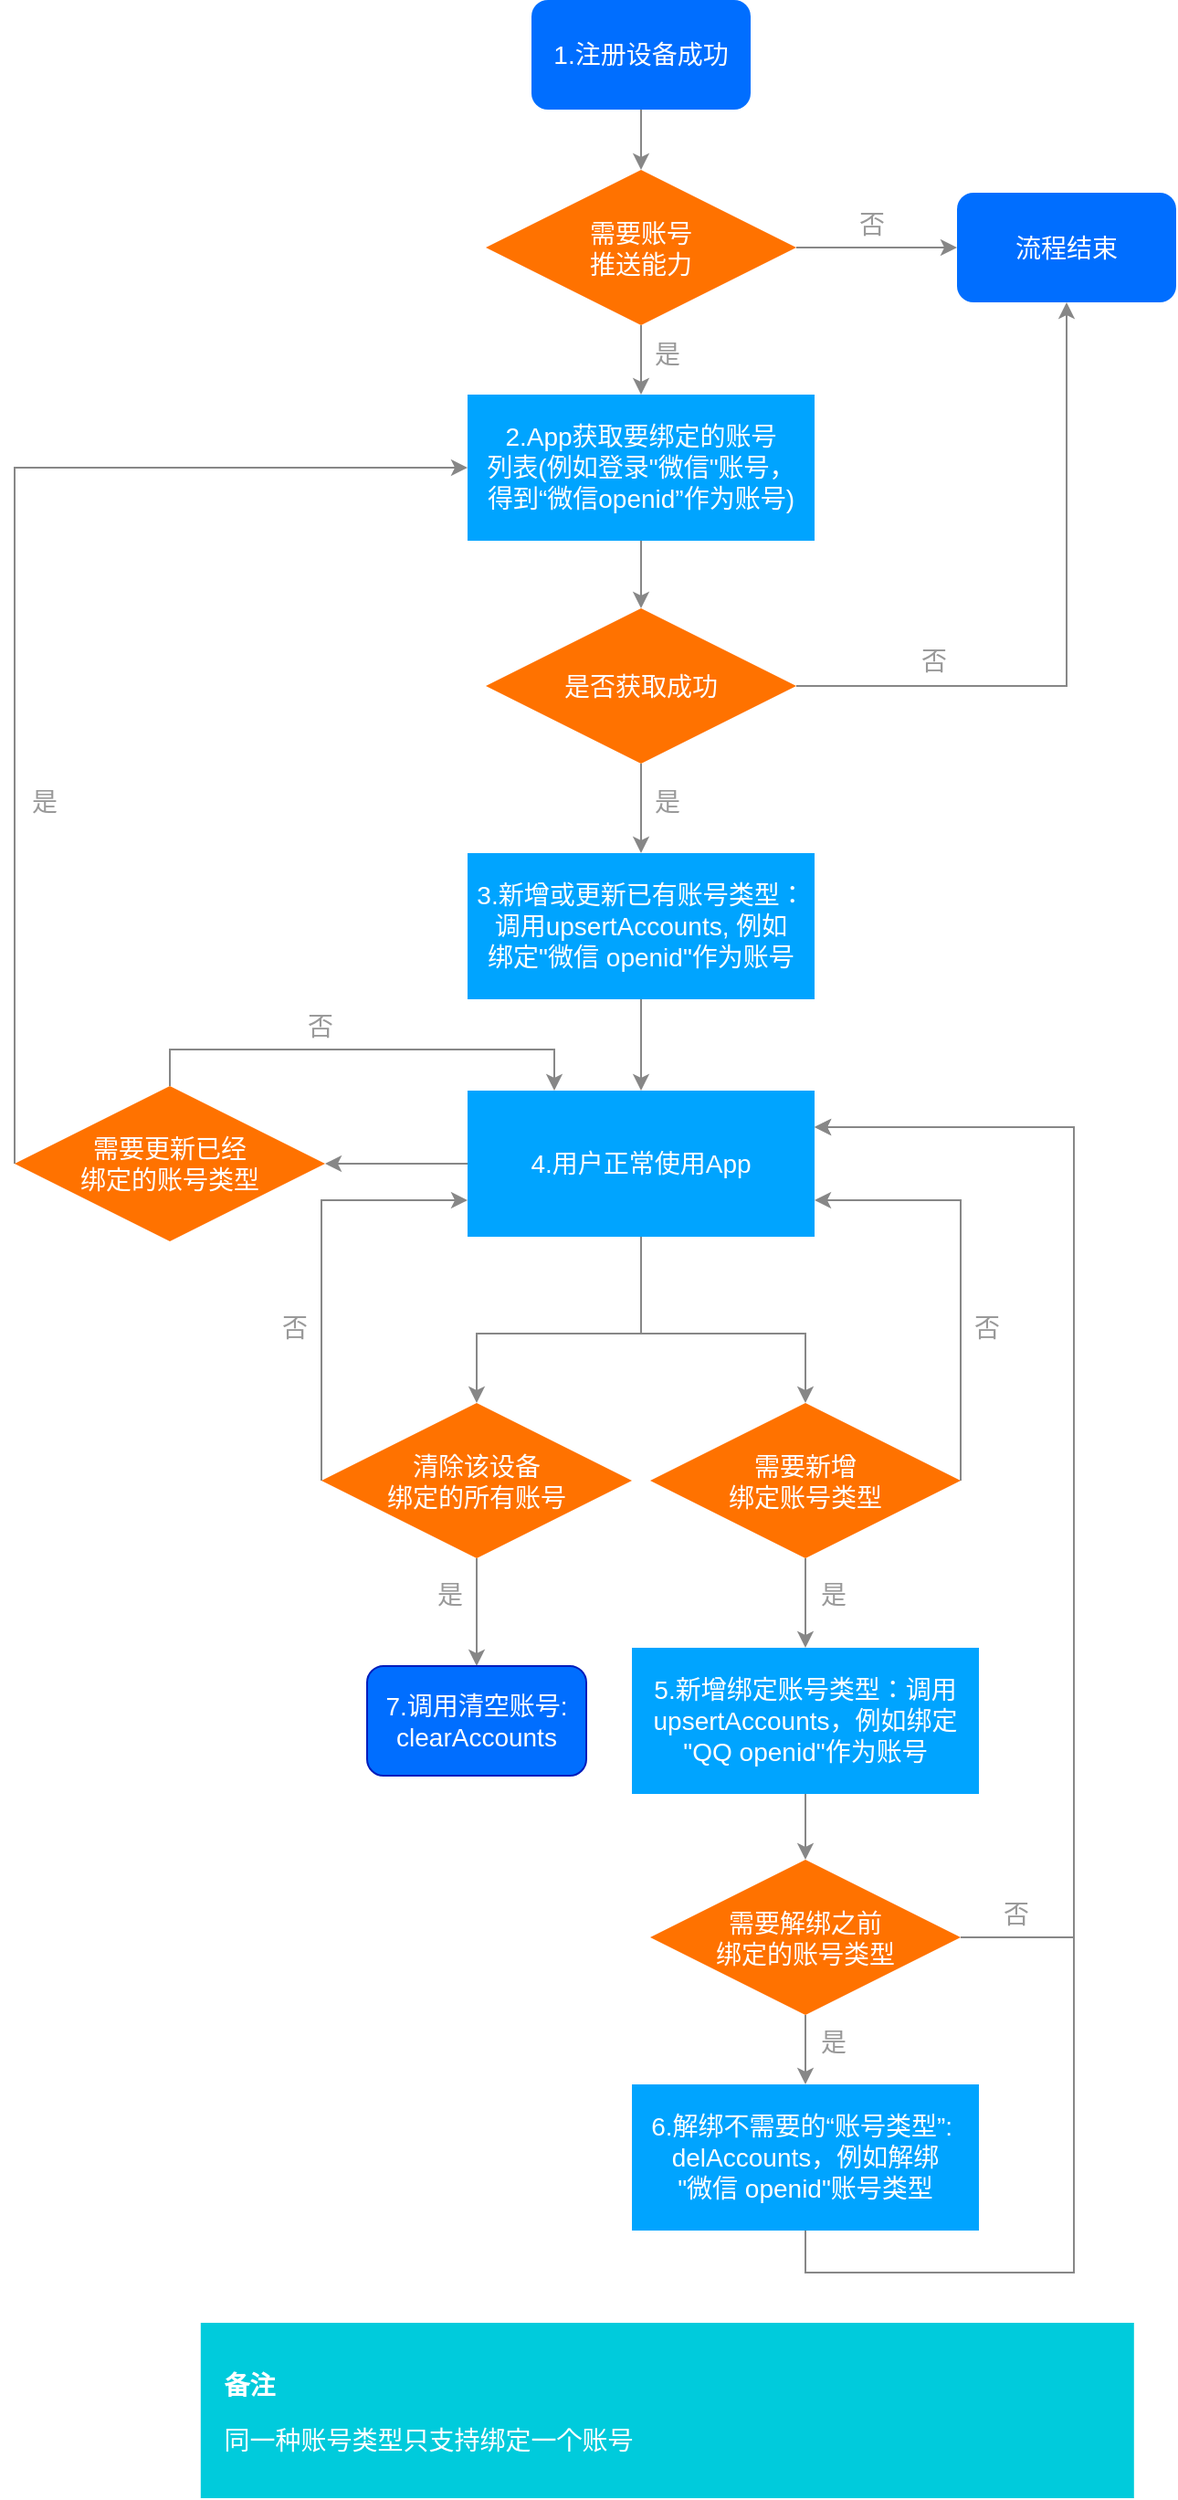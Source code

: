 <mxfile version="13.10.6" type="github">
  <diagram id="-N9uZjTop2ZxeEDGDAec" name="Page-1">
    <mxGraphModel dx="848" dy="627" grid="0" gridSize="10" guides="1" tooltips="1" connect="1" arrows="1" fold="1" page="1" pageScale="1" pageWidth="850" pageHeight="1100" math="0" shadow="0">
      <root>
        <mxCell id="0" />
        <mxCell id="1" parent="0" />
        <mxCell id="266" style="edgeStyle=orthogonalEdgeStyle;rounded=0;orthogonalLoop=1;jettySize=auto;html=1;entryX=0.5;entryY=0;entryDx=0;entryDy=0;fontSize=14;strokeColor=#878787;" parent="1" source="6" target="11" edge="1">
          <mxGeometry relative="1" as="geometry" />
        </mxCell>
        <mxCell id="6" value="&lt;font face=&quot;helvetica&quot; style=&quot;font-size: 14px;&quot;&gt;1.注册设备成功&lt;/font&gt;" style="rounded=1;whiteSpace=wrap;html=1;strokeColor=none;fillColor=#006EFF;fontSize=14;fontColor=#FFFFFF;" parent="1" vertex="1">
          <mxGeometry x="406" y="44" width="120" height="60" as="geometry" />
        </mxCell>
        <mxCell id="10" value="是" style="text;html=1;strokeColor=none;fillColor=none;align=center;verticalAlign=middle;whiteSpace=wrap;rounded=0;fontColor=#999999;aspect=fixed;fontSize=14;" parent="1" vertex="1">
          <mxGeometry x="466" y="226" width="28.8" height="24" as="geometry" />
        </mxCell>
        <mxCell id="214" style="edgeStyle=orthogonalEdgeStyle;rounded=0;orthogonalLoop=1;jettySize=auto;html=1;exitX=1;exitY=0.5;exitDx=0;exitDy=0;entryX=0;entryY=0.5;entryDx=0;entryDy=0;fontSize=14;strokeColor=#878787;" parent="1" source="11" target="155" edge="1">
          <mxGeometry relative="1" as="geometry" />
        </mxCell>
        <mxCell id="268" style="edgeStyle=orthogonalEdgeStyle;rounded=0;orthogonalLoop=1;jettySize=auto;html=1;entryX=0.5;entryY=0;entryDx=0;entryDy=0;fontSize=14;fontColor=#999999;strokeColor=#878787;" parent="1" source="11" target="159" edge="1">
          <mxGeometry relative="1" as="geometry" />
        </mxCell>
        <mxCell id="11" value="需要账号&lt;br style=&quot;font-size: 14px;&quot;&gt;推送能力" style="rhombus;whiteSpace=wrap;html=1;strokeColor=none;fillColor=#FF7200;fontSize=14;fontColor=#FFFFFF;" parent="1" vertex="1">
          <mxGeometry x="381" y="137" width="170" height="85" as="geometry" />
        </mxCell>
        <mxCell id="155" value="&lt;font face=&quot;helvetica&quot; style=&quot;font-size: 14px;&quot;&gt;流程结束&lt;br style=&quot;font-size: 14px;&quot;&gt;&lt;/font&gt;" style="rounded=1;whiteSpace=wrap;html=1;strokeColor=none;fillColor=#006EFF;fontSize=14;fontColor=#FFFFFF;" parent="1" vertex="1">
          <mxGeometry x="639" y="149.5" width="120" height="60" as="geometry" />
        </mxCell>
        <mxCell id="157" value="否" style="text;html=1;strokeColor=none;fillColor=none;align=center;verticalAlign=middle;whiteSpace=wrap;rounded=0;fontColor=#999999;aspect=fixed;fontSize=14;" parent="1" vertex="1">
          <mxGeometry x="578" y="155" width="28.8" height="24" as="geometry" />
        </mxCell>
        <mxCell id="166" style="edgeStyle=orthogonalEdgeStyle;rounded=0;orthogonalLoop=1;jettySize=auto;html=1;exitX=0.5;exitY=1;exitDx=0;exitDy=0;entryX=0.5;entryY=0;entryDx=0;entryDy=0;fontSize=14;strokeColor=#878787;" parent="1" source="159" target="160" edge="1">
          <mxGeometry relative="1" as="geometry" />
        </mxCell>
        <mxCell id="159" value="&lt;font face=&quot;helvetica&quot; style=&quot;font-size: 14px&quot;&gt;2.App获取要绑定的账号&lt;br&gt;列表(例如登录&quot;微信&quot;账号，&lt;br&gt;得到“微信openid”作为账号)&lt;/font&gt;" style="rounded=0;whiteSpace=wrap;html=1;strokeColor=none;fillColor=#00A4FF;fontSize=14;fontColor=#FFFFFF;" parent="1" vertex="1">
          <mxGeometry x="371" y="260" width="190" height="80" as="geometry" />
        </mxCell>
        <mxCell id="221" style="edgeStyle=orthogonalEdgeStyle;rounded=0;orthogonalLoop=1;jettySize=auto;html=1;exitX=0.5;exitY=1;exitDx=0;exitDy=0;entryX=0.5;entryY=0;entryDx=0;entryDy=0;fontSize=14;strokeColor=#878787;" parent="1" source="160" target="171" edge="1">
          <mxGeometry relative="1" as="geometry" />
        </mxCell>
        <mxCell id="160" value="是否获取成功" style="rhombus;whiteSpace=wrap;html=1;strokeColor=none;fillColor=#FF7200;fontSize=14;fontColor=#FFFFFF;" parent="1" vertex="1">
          <mxGeometry x="381" y="377" width="170" height="85" as="geometry" />
        </mxCell>
        <mxCell id="165" value="否" style="text;html=1;strokeColor=none;fillColor=none;align=center;verticalAlign=middle;whiteSpace=wrap;rounded=0;fontColor=#999999;aspect=fixed;fontSize=14;" parent="1" vertex="1">
          <mxGeometry x="612.2" y="394" width="28.8" height="24" as="geometry" />
        </mxCell>
        <mxCell id="179" style="edgeStyle=orthogonalEdgeStyle;rounded=0;orthogonalLoop=1;jettySize=auto;html=1;exitX=0.5;exitY=1;exitDx=0;exitDy=0;entryX=0.5;entryY=0;entryDx=0;entryDy=0;fontSize=14;strokeColor=#878787;" parent="1" source="171" target="178" edge="1">
          <mxGeometry relative="1" as="geometry" />
        </mxCell>
        <mxCell id="171" value="&lt;font face=&quot;helvetica&quot; style=&quot;font-size: 14px&quot;&gt;3.新增或更新已有账号类型：&lt;br&gt;调用upsertAccounts, 例如&lt;br&gt;绑定&quot;微信 openid&lt;/font&gt;&lt;font face=&quot;helvetica&quot; style=&quot;font-size: 14px&quot;&gt;&quot;作为账号&lt;/font&gt;" style="rounded=0;whiteSpace=wrap;html=1;strokeColor=none;fillColor=#00A4FF;fontSize=14;fontColor=#FFFFFF;" parent="1" vertex="1">
          <mxGeometry x="371" y="511" width="190" height="80" as="geometry" />
        </mxCell>
        <mxCell id="174" value="是" style="text;html=1;strokeColor=none;fillColor=none;align=center;verticalAlign=middle;whiteSpace=wrap;rounded=0;fontColor=#999999;aspect=fixed;fontSize=14;" parent="1" vertex="1">
          <mxGeometry x="466" y="471" width="28.8" height="24" as="geometry" />
        </mxCell>
        <mxCell id="208" style="edgeStyle=orthogonalEdgeStyle;rounded=0;orthogonalLoop=1;jettySize=auto;html=1;exitX=0.5;exitY=1;exitDx=0;exitDy=0;entryX=0.5;entryY=0;entryDx=0;entryDy=0;fontSize=14;strokeColor=#878787;" parent="1" source="178" target="206" edge="1">
          <mxGeometry relative="1" as="geometry">
            <Array as="points">
              <mxPoint x="466" y="774" />
              <mxPoint x="376" y="774" />
            </Array>
          </mxGeometry>
        </mxCell>
        <mxCell id="273" style="edgeStyle=orthogonalEdgeStyle;rounded=0;orthogonalLoop=1;jettySize=auto;html=1;strokeColor=#878787;entryX=0.5;entryY=0;entryDx=0;entryDy=0;" parent="1" source="178" target="272" edge="1">
          <mxGeometry relative="1" as="geometry">
            <Array as="points">
              <mxPoint x="466" y="774" />
              <mxPoint x="556" y="774" />
            </Array>
          </mxGeometry>
        </mxCell>
        <mxCell id="287" style="edgeStyle=orthogonalEdgeStyle;rounded=0;orthogonalLoop=1;jettySize=auto;html=1;entryX=1;entryY=0.5;entryDx=0;entryDy=0;strokeColor=#878787;" parent="1" source="178" target="286" edge="1">
          <mxGeometry relative="1" as="geometry" />
        </mxCell>
        <mxCell id="178" value="&lt;font face=&quot;helvetica&quot; style=&quot;font-size: 14px&quot;&gt;4.用户正常使用App&lt;br style=&quot;font-size: 14px&quot;&gt;&lt;/font&gt;" style="rounded=0;whiteSpace=wrap;html=1;strokeColor=none;fillColor=#00A4FF;fontSize=14;fontColor=#FFFFFF;" parent="1" vertex="1">
          <mxGeometry x="371" y="641" width="190" height="80" as="geometry" />
        </mxCell>
        <mxCell id="187" value="否" style="text;html=1;strokeColor=none;fillColor=none;align=center;verticalAlign=middle;whiteSpace=wrap;rounded=0;fontColor=#999999;aspect=fixed;fontSize=14;" parent="1" vertex="1">
          <mxGeometry x="276" y="594" width="28.8" height="24" as="geometry" />
        </mxCell>
        <mxCell id="209" style="edgeStyle=orthogonalEdgeStyle;rounded=0;orthogonalLoop=1;jettySize=auto;html=1;exitX=0.5;exitY=1;exitDx=0;exitDy=0;entryX=0.5;entryY=0;entryDx=0;entryDy=0;fontSize=14;strokeColor=#878787;" parent="1" source="206" target="207" edge="1">
          <mxGeometry relative="1" as="geometry" />
        </mxCell>
        <mxCell id="211" style="edgeStyle=orthogonalEdgeStyle;rounded=0;orthogonalLoop=1;jettySize=auto;html=1;exitX=0;exitY=0.5;exitDx=0;exitDy=0;entryX=0;entryY=0.75;entryDx=0;entryDy=0;fontSize=14;strokeColor=#878787;" parent="1" source="206" target="178" edge="1">
          <mxGeometry relative="1" as="geometry">
            <Array as="points">
              <mxPoint x="291" y="701" />
            </Array>
          </mxGeometry>
        </mxCell>
        <mxCell id="206" value="清除该设备&lt;br&gt;绑定的所有账号" style="rhombus;whiteSpace=wrap;html=1;strokeColor=none;fillColor=#FF7200;fontSize=14;fontColor=#FFFFFF;" parent="1" vertex="1">
          <mxGeometry x="291" y="812" width="170" height="85" as="geometry" />
        </mxCell>
        <mxCell id="207" value="&lt;font face=&quot;helvetica&quot; style=&quot;font-size: 14px&quot;&gt;7.调用清空账号:&lt;br&gt;clearAccounts&lt;br style=&quot;font-size: 14px&quot;&gt;&lt;/font&gt;" style="rounded=1;whiteSpace=wrap;html=1;strokeColor=#001DBC;fillColor=#006EFF;fontSize=14;fontColor=#FFFFFF;" parent="1" vertex="1">
          <mxGeometry x="316" y="956" width="120" height="60" as="geometry" />
        </mxCell>
        <mxCell id="210" value="是" style="text;html=1;strokeColor=none;fillColor=none;align=center;verticalAlign=middle;whiteSpace=wrap;rounded=0;fontColor=#999999;aspect=fixed;fontSize=14;" parent="1" vertex="1">
          <mxGeometry x="347" y="905" width="28.8" height="24" as="geometry" />
        </mxCell>
        <mxCell id="212" value="否" style="text;html=1;strokeColor=none;fillColor=none;align=center;verticalAlign=middle;whiteSpace=wrap;rounded=0;fontColor=#999999;aspect=fixed;fontSize=14;" parent="1" vertex="1">
          <mxGeometry x="262.2" y="759" width="28.8" height="24" as="geometry" />
        </mxCell>
        <mxCell id="216" style="edgeStyle=orthogonalEdgeStyle;rounded=0;orthogonalLoop=1;jettySize=auto;html=1;entryX=0.5;entryY=1;entryDx=0;entryDy=0;exitX=1;exitY=0.5;exitDx=0;exitDy=0;fontSize=14;strokeColor=#878787;" parent="1" source="160" target="155" edge="1">
          <mxGeometry relative="1" as="geometry">
            <mxPoint x="271" y="211" as="targetPoint" />
            <Array as="points">
              <mxPoint x="699" y="419" />
              <mxPoint x="699" y="209" />
            </Array>
            <mxPoint x="356" y="371" as="sourcePoint" />
          </mxGeometry>
        </mxCell>
        <mxCell id="265" value="&lt;h1 style=&quot;font-size: 14px&quot;&gt;&lt;br style=&quot;font-size: 14px;&quot;&gt;&lt;/h1&gt;&lt;h1 style=&quot;font-size: 14px&quot;&gt;&amp;nbsp; 备注&lt;/h1&gt;&lt;p style=&quot;font-size: 14px&quot;&gt;&amp;nbsp; 同一种账号类型只支持绑定一个账号&lt;br style=&quot;font-size: 14px&quot;&gt;&lt;/p&gt;" style="text;html=1;spacing=5;spacingTop=-20;whiteSpace=wrap;overflow=hidden;rounded=0;fillColor=#00CBDC;strokeColor=#00CBDC;fontSize=14;fontColor=#FFFFFF;" parent="1" vertex="1">
          <mxGeometry x="225.4" y="1316" width="510" height="95" as="geometry" />
        </mxCell>
        <mxCell id="276" style="edgeStyle=orthogonalEdgeStyle;rounded=0;orthogonalLoop=1;jettySize=auto;html=1;strokeColor=#878787;" parent="1" source="271" target="275" edge="1">
          <mxGeometry relative="1" as="geometry" />
        </mxCell>
        <mxCell id="271" value="&lt;font face=&quot;helvetica&quot; style=&quot;font-size: 14px&quot;&gt;5.新增绑定账号类型：调用&lt;br&gt;upsertAccounts，例如绑定&lt;br&gt;&quot;QQ openid&quot;作为账号&lt;br&gt;&lt;/font&gt;" style="rounded=0;whiteSpace=wrap;html=1;strokeColor=none;fillColor=#00A4FF;fontSize=14;fontColor=#FFFFFF;" parent="1" vertex="1">
          <mxGeometry x="461" y="946" width="190" height="80" as="geometry" />
        </mxCell>
        <mxCell id="274" style="edgeStyle=orthogonalEdgeStyle;rounded=0;orthogonalLoop=1;jettySize=auto;html=1;strokeColor=#878787;" parent="1" source="272" target="271" edge="1">
          <mxGeometry relative="1" as="geometry" />
        </mxCell>
        <mxCell id="285" style="edgeStyle=orthogonalEdgeStyle;rounded=0;orthogonalLoop=1;jettySize=auto;html=1;strokeColor=#878787;entryX=1;entryY=0.75;entryDx=0;entryDy=0;exitX=1;exitY=0.5;exitDx=0;exitDy=0;" parent="1" source="272" target="178" edge="1">
          <mxGeometry relative="1" as="geometry">
            <mxPoint x="638.941" y="854.529" as="sourcePoint" />
            <mxPoint x="559" y="701" as="targetPoint" />
            <Array as="points">
              <mxPoint x="641" y="701" />
            </Array>
          </mxGeometry>
        </mxCell>
        <mxCell id="272" value="需要新增&lt;br&gt;绑定账号类型" style="rhombus;whiteSpace=wrap;html=1;strokeColor=none;fillColor=#FF7200;fontSize=14;fontColor=#FFFFFF;" parent="1" vertex="1">
          <mxGeometry x="471" y="812" width="170" height="85" as="geometry" />
        </mxCell>
        <mxCell id="279" style="edgeStyle=orthogonalEdgeStyle;rounded=0;orthogonalLoop=1;jettySize=auto;html=1;strokeColor=#878787;" parent="1" source="275" target="277" edge="1">
          <mxGeometry relative="1" as="geometry" />
        </mxCell>
        <mxCell id="291" style="edgeStyle=orthogonalEdgeStyle;rounded=0;orthogonalLoop=1;jettySize=auto;html=1;entryX=1;entryY=0.25;entryDx=0;entryDy=0;strokeColor=#878787;" parent="1" source="275" target="178" edge="1">
          <mxGeometry relative="1" as="geometry">
            <Array as="points">
              <mxPoint x="703" y="1105" />
              <mxPoint x="703" y="661" />
            </Array>
          </mxGeometry>
        </mxCell>
        <mxCell id="275" value="需要解绑之前&lt;br&gt;绑定的账号类型" style="rhombus;whiteSpace=wrap;html=1;strokeColor=none;fillColor=#FF7200;fontSize=14;fontColor=#FFFFFF;" parent="1" vertex="1">
          <mxGeometry x="471" y="1062" width="170" height="85" as="geometry" />
        </mxCell>
        <mxCell id="280" style="edgeStyle=orthogonalEdgeStyle;rounded=0;orthogonalLoop=1;jettySize=auto;html=1;entryX=1;entryY=0.25;entryDx=0;entryDy=0;exitX=0.5;exitY=1;exitDx=0;exitDy=0;strokeColor=#878787;" parent="1" source="277" target="178" edge="1">
          <mxGeometry relative="1" as="geometry">
            <mxPoint x="678" y="1239" as="sourcePoint" />
            <Array as="points">
              <mxPoint x="556" y="1288" />
              <mxPoint x="703" y="1288" />
              <mxPoint x="703" y="661" />
            </Array>
          </mxGeometry>
        </mxCell>
        <mxCell id="277" value="&lt;font face=&quot;helvetica&quot;&gt;6.解绑不需要的“账号类型”:&amp;nbsp;&lt;br&gt;&lt;/font&gt;&lt;span style=&quot;font-family: &amp;#34;helvetica&amp;#34;&quot;&gt;delAccounts，例如解绑&lt;br&gt;&quot;微信 openid&quot;账号类型&lt;/span&gt;" style="rounded=0;whiteSpace=wrap;html=1;strokeColor=none;fillColor=#00A4FF;fontSize=14;fontColor=#FFFFFF;" parent="1" vertex="1">
          <mxGeometry x="461" y="1185" width="190" height="80" as="geometry" />
        </mxCell>
        <mxCell id="278" value="是" style="text;html=1;strokeColor=none;fillColor=none;align=center;verticalAlign=middle;whiteSpace=wrap;rounded=0;fontColor=#999999;aspect=fixed;fontSize=14;" parent="1" vertex="1">
          <mxGeometry x="125" y="471" width="28.8" height="24" as="geometry" />
        </mxCell>
        <mxCell id="283" value="否" style="text;html=1;strokeColor=none;fillColor=none;align=center;verticalAlign=middle;whiteSpace=wrap;rounded=0;fontColor=#999999;aspect=fixed;fontSize=14;" parent="1" vertex="1">
          <mxGeometry x="641" y="759" width="28.8" height="24" as="geometry" />
        </mxCell>
        <mxCell id="284" value="是" style="text;html=1;strokeColor=none;fillColor=none;align=center;verticalAlign=middle;whiteSpace=wrap;rounded=0;fontColor=#999999;aspect=fixed;fontSize=14;" parent="1" vertex="1">
          <mxGeometry x="557" y="905" width="28.8" height="24" as="geometry" />
        </mxCell>
        <mxCell id="288" style="edgeStyle=orthogonalEdgeStyle;rounded=0;orthogonalLoop=1;jettySize=auto;html=1;entryX=0.25;entryY=0;entryDx=0;entryDy=0;strokeColor=#878787;exitX=0.5;exitY=0;exitDx=0;exitDy=0;" parent="1" source="286" target="178" edge="1">
          <mxGeometry relative="1" as="geometry" />
        </mxCell>
        <mxCell id="289" style="edgeStyle=orthogonalEdgeStyle;rounded=0;orthogonalLoop=1;jettySize=auto;html=1;entryX=0;entryY=0.5;entryDx=0;entryDy=0;strokeColor=#878787;exitX=0;exitY=0.5;exitDx=0;exitDy=0;" parent="1" source="286" target="159" edge="1">
          <mxGeometry relative="1" as="geometry">
            <Array as="points">
              <mxPoint x="123" y="300" />
            </Array>
          </mxGeometry>
        </mxCell>
        <mxCell id="286" value="需要更新已经&lt;br&gt;绑定的账号类型" style="rhombus;whiteSpace=wrap;html=1;strokeColor=none;fillColor=#FF7200;fontSize=14;fontColor=#FFFFFF;" parent="1" vertex="1">
          <mxGeometry x="123.0" y="638.5" width="170" height="85" as="geometry" />
        </mxCell>
        <mxCell id="292" value="否" style="text;html=1;strokeColor=none;fillColor=none;align=center;verticalAlign=middle;whiteSpace=wrap;rounded=0;fontColor=#999999;aspect=fixed;fontSize=14;" parent="1" vertex="1">
          <mxGeometry x="657" y="1080" width="28.8" height="24" as="geometry" />
        </mxCell>
        <mxCell id="293" value="是" style="text;html=1;strokeColor=none;fillColor=none;align=center;verticalAlign=middle;whiteSpace=wrap;rounded=0;fontColor=#999999;aspect=fixed;fontSize=14;" parent="1" vertex="1">
          <mxGeometry x="557" y="1150" width="28.8" height="24" as="geometry" />
        </mxCell>
      </root>
    </mxGraphModel>
  </diagram>
</mxfile>
